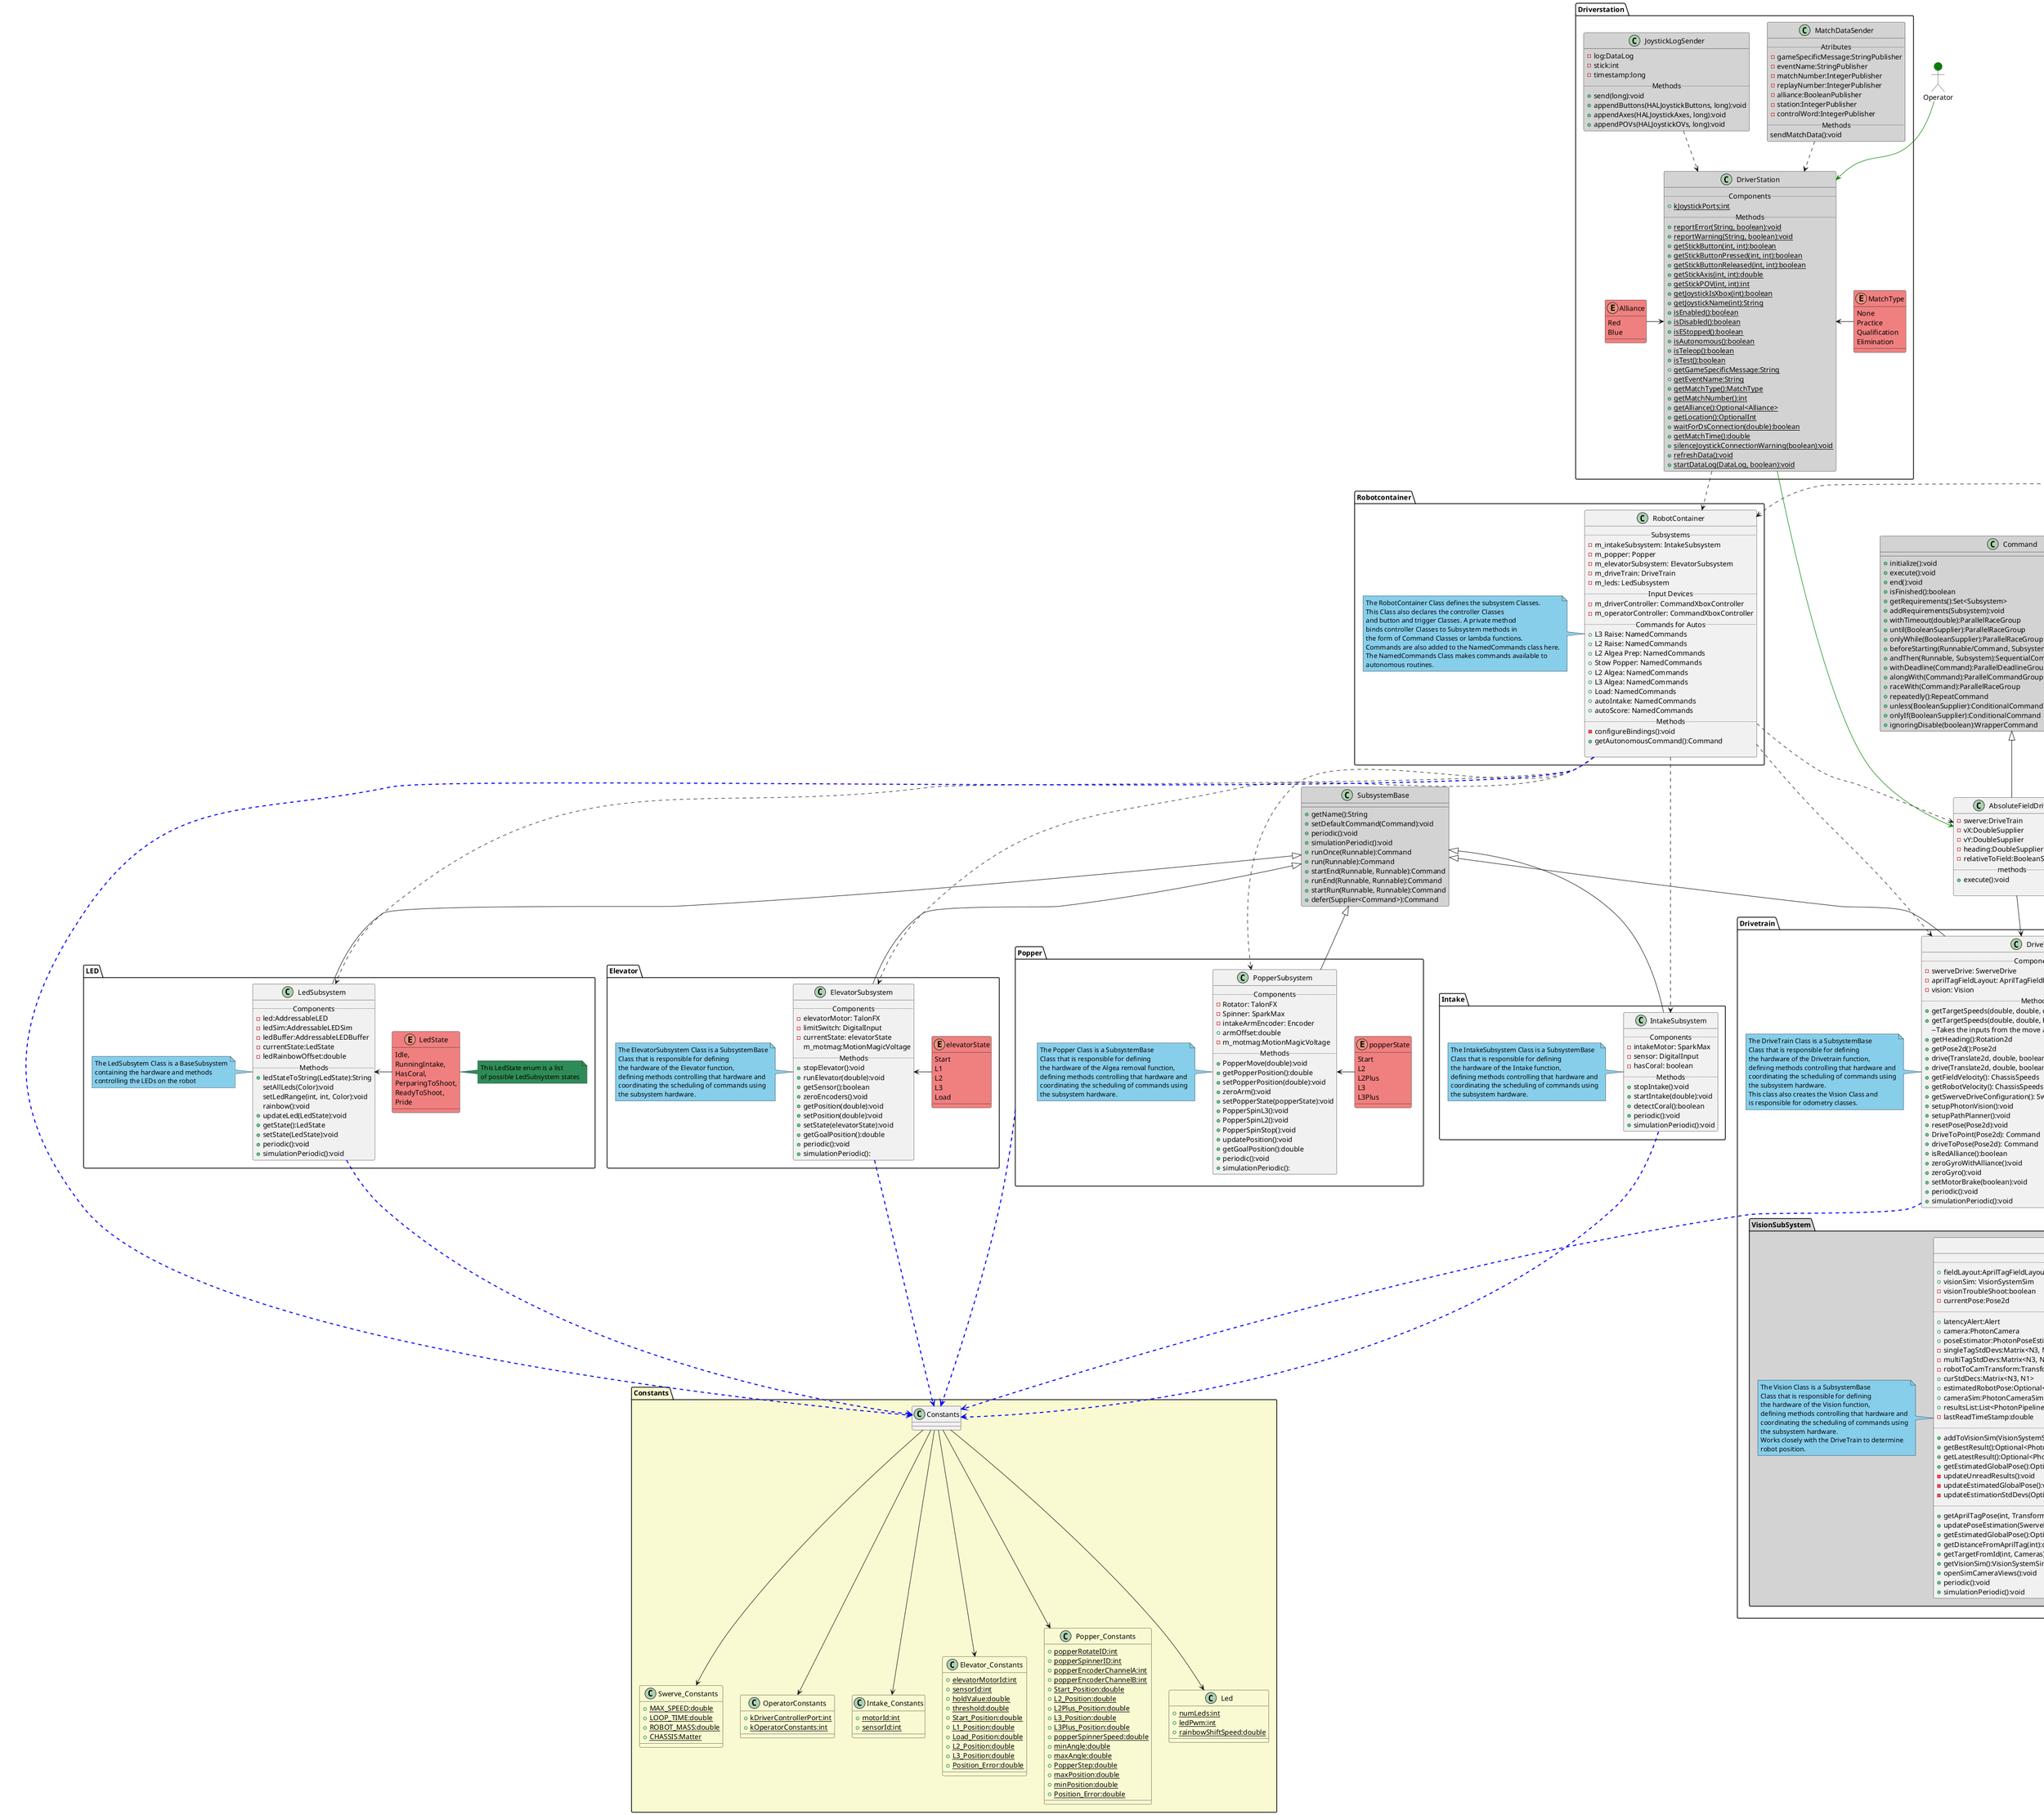 @startuml
allowmixing
package Main_java {
    Class Main {
        +main(String... args)
    }

    note left of Main #SkyBlue
    Main is the
    starting Java Class
    end note
}
Class RobotBase #LightGray{
    -setupCameraServerShared()
    -setupMathShared()
    #RobotBase()
    +getRuntimeType()
    +isStimulation()
    +isReal()
    +isDisabled()
    +isEnabled()
    +isAutonomous()
    +isAutonomousEnabled()
    +isTest()
    +isTestEnabled()
    +isTeleop()
    +isTeleopEnabled()
    -runRobot()
}

Main -down-> RobotBase

note left of RobotBase #SkyBlue
    This Class provides 
    status updates 
    and the startRobot method,
    which creates a new Robot Class.
end note

Class Robot {
    ..Components..
    -m_robotContainer: RobotContainer  
}

Main -down-> Robot

note left of Robot #SkyBlue
    The Robot Class is
    a TimedRobot and is
    created in Main.
    Primary function is to 
    create the RobotContainer
    object and starting the 
    DataLogManager.
end note

package "TimedRobot" {
Class TimedRobot #LightGray{
    +startCompetition()
    +addPeriodic(Runnable callback, Time period, Time offset)
    ..IterativeRobotBase..
    +robotPeriodic():void
    +disabledInit():void
    +disabledPeriodic():void
    +disabledExit():void
    +autonomousInit():void
    +autonomousPeriodic():void
    +autonomousExit():void
    +teleopInit():void
    +teleopPeriodic():void
    +teleopExit():void
    +testInit():void
    +testPeriodic():void
    +testExit():void
    +simulationInit():void
    +simulationPeriodic():void
    +simulationExit():void

}
TimedRobot <|-- Robot
note right of TimedRobot #SkyBlue
    The TimedRobot Class is an extension
    of the IterativeRobotBase Class that
    contains many of the base robot functions.
end note
}

package Robotcontainer{
    Class RobotContainer{
        ..Subsystems..
        -m_intakeSubsystem: IntakeSubsystem
        -m_popper: Popper
        -m_elevatorSubsystem: ElevatorSubsystem
        -m_driveTrain: DriveTrain
        -m_leds: LedSubsystem
        ..Input Devices..
        -m_driverController: CommandXboxController
        -m_operatorController: CommandXboxController
        ..Commands for Autos..
        +L3 Raise: NamedCommands
        +L2 Raise: NamedCommands
        +L2 Algea Prep: NamedCommands
        +Stow Popper: NamedCommands
        +L2 Algea: NamedCommands
        +L3 Algea: NamedCommands
        +Load: NamedCommands
        +autoIntake: NamedCommands
        +autoScore: NamedCommands
        ..Methods..
        -configureBindings():void
        +getAutonomousCommand():Command

    }
    Robot -right-> RobotContainer #line.dashed

    note left of RobotContainer #SkyBlue
        The RobotContainer Class defines the subsystem Classes.
        This Class also declares the controller Classes 
        and button and trigger Classes. A private method
        binds controller Classes to Subsystem methods in
        the form of Command Classes or lambda functions. 
        Commands are also added to the NamedCommands class here.
        The NamedCommands Class makes commands available to 
        autonomous routines.
    end note
}
package Intake {
    Class IntakeSubsystem{
        ..Components..
        -intakeMotor: SparkMax
        -sensor: DigitalInput
        -hasCoral: boolean
        ..Methods..
        +stopIntake():void
        +startIntake(double):void
        +detectCoral():boolean
        +periodic():void
        +simulationPeriodic():void
    }
    RobotContainer -down-> IntakeSubsystem #line.dashed

    note left of IntakeSubsystem #SkyBlue
        The IntakeSubsystem Class is a SubsystemBase
        Class that is responsible for defining
        the hardware of the Intake function,
        defining methods controlling that hardware and
        coordinating the scheduling of commands using
        the subsystem hardware.
    end note
}
package Popper {
    Class PopperSubsystem{
        ..Components..
        -Rotator: TalonFX
        -Spinner: SparkMax
        -intakeArmEncoder: Encoder
        +armOffset:double
        -m_motmag:MotionMagicVoltage    
        ..Methods..
        +PopperMove(double):void
        +getPopperPosition():double
        +setPopperPosition(double):void
        +zeroArm():void
        +setPopperState(popperState):void
        +PopperSpinL3():void
        +PopperSpinL2():void
        +PopperSpinStop():void
        +updatePosition():void
        +getGoalPosition():double
        +periodic():void
        +simulationPeriodic():
    }
    RobotContainer -down-> PopperSubsystem #line.dashed

    enum popperState #LightCoral{
        Start
        L2
        L2Plus
        L3
        L3Plus
        }
    popperState -left-> PopperSubsystem

    note left of PopperSubsystem #SkyBlue
        The Popper Class is a SubsystemBase
        Class that is responsible for defining
        the hardware of the Algea removal function,
        defining methods controlling that hardware and
        coordinating the scheduling of commands using
        the subsystem hardware.
    end note
}


package Elevator {
    Class ElevatorSubsystem{
        ..Components..
        -elevatorMotor: TalonFX
        -limitSwitch: DigitalInput
        -currentState: elevatorState
        m_motmag:MotionMagicVoltage    
        ..Methods..
        +stopElevator():void
        +runElevator(double):void
        +getSensor():boolean
        +zeroEncoders():void
        +getPosition(double):void
        +setPosition(double):void
        +setState(elevatorState):void
        +getGoalPosition():double
        +periodic():void
        +simulationPeriodic():
    }

    RobotContainer -down-> ElevatorSubsystem #line.dashed

    enum elevatorState #LightCoral{
        Start
        L1
        L2
        L3
        Load
        }

    elevatorState -left-> ElevatorSubsystem

    note left of ElevatorSubsystem #SkyBlue
        The ElevatorSubsystem Class is a SubsystemBase
        Class that is responsible for defining
        the hardware of the Elevator function,
        defining methods controlling that hardware and
        coordinating the scheduling of commands using
        the subsystem hardware.
    end note
}

package Drivetrain {
    Class DriveTrain{
        ..Components..
        -swerveDrive: SwerveDrive
        -aprilTagFieldLayout: AprilTagFieldLayout
        -vision: Vision
        ..Methods..
        +getTargetSpeeds(double, double, double, double): ChassisSpeeds
        +getTargetSpeeds(double, double, Rotation2d): ChassisSpeeds
        --Takes the inputs from the move and rotate sticks.
        +getHeading():Rotation2d
        +getPose2d():Pose2d
        +drive(Translate2d, double, boolean, boolean):void
        +drive(Translate2d, double, boolean):void
        +getFieldVelocity(): ChassisSpeeds
        +getRobotVelocity(): ChassisSpeeds
        +getSwerveDriveConfiguration(): SwerveDriveConfiguration
        +setupPhotonVision():void
        +setupPathPlanner():void
        +resetPose(Pose2d):void
        +DriveToPoint(Pose2d): Command
        +driveToPose(Pose2d): Command
        +isRedAlliance():boolean
        +zeroGyroWithAlliance():void
        +zeroGyro():void
        +setMotorBrake(boolean):void
        +periodic():void
        +simulationPeriodic():void
    }

    RobotContainer -down-> DriveTrain #line.dashed

    note left of DriveTrain #SkyBlue
        The DriveTrain Class is a SubsystemBase
        Class that is responsible for defining
        the hardware of the Drivetrain function,
        defining methods controlling that hardware and
        coordinating the scheduling of commands using
        the subsystem hardware.
        This class also creates the Vision Class and 
        is responsible for odometry classes.
    end note

    package VisionSubSystem #LightGrey{
        Class Vision{
            ..Components..
            +fieldLayout:AprilTagFieldLayout
            +visionSim: VisionSystemSim
            -visionTroubleShoot:boolean
            -currentPose:Pose2d
            ..Camera Level Atributes..
            +latencyAlert:Alert
            +camera:PhotonCamera
            +poseEstimator:PhotonPoseEstimator
            -singleTagStdDevs:Matrix<N3, N1>
            -multiTagStdDevs:Matrix<N3, N1>
            -robotToCamTransform:Transform3d
            +curStdDecs:Matrix<N3, N1>
            +estimatedRobotPose:Optional<EstimatedRobotPose>
            +cameraSim:PhotonCameraSim
            +resultsList:List<PhotonPipelineResult>
            -lastReadTimeStamp:double
            ..Camera Level Methods..
            +addToVisionSim(VisionSystemSim):void
            +getBestResult():Optional<PhotonPipelineResult>
            +getLatestResult():Optional<PhotonPipelineResult>
            +getEstimatedGlobalPose():Optional<EstimatedRobotPose>
            -updateUnreadResults():void
            -updateEstimatedGlobalPose():void
            -updateEstimationStdDevs(Optional<EstimatedRobotPose>,List<PhotonTrackedTarget>):void
            ..Methods..
            +getAprilTagPose(int, Transform2d):Pose2d
            +updatePoseEstimation(SwerveDrive):void
            +getEstimatedGlobalPose():Optional<EstimatedRobotPose>
            +getDistanceFromAprilTag(int):double
            +getTargetFromId(int, Cameras):PhotonTrackedTarget
            +getVisionSim():VisionSystemSim
            +openSimCameraViews():void
            +periodic():void
            +simulationPeriodic():void
        }

        Vision <-up- DriveTrain #line.dashed

        note left of Vision #SkyBlue
            The Vision Class is a SubsystemBase
            Class that is responsible for defining
            the hardware of the Vision function,
            defining methods controlling that hardware and
            coordinating the scheduling of commands using
            the subsystem hardware.
            Works closely with the DriveTrain to determine 
            robot position.
        end note

        enum Cameras #LightCoral{
            FRONT_CAM
            REAR_CAM
        }
        Cameras -left-> Vision

        note right of Cameras #SeaGreen
            This enum includes Camera objects and
            is part of the Vision subsystem
        end note
    }
}

package LED {
    
    Class LedSubsystem{
        ..Components..
        -led:AddressableLED
        -ledSim:AddressableLEDSim
        -ledBuffer:AddressableLEDBuffer
        -currentState:LedState
        -ledRainbowOffset:double
        ..Methods..
        +ledStateToString(LedState):String
        setAllLeds(Color):void
        setLedRange(int, int, Color):void
        rainbow():void
        +updateLed(LedState):void
        +getState():LedState
        +setState(LedState):void
        +periodic():void
        +simulationPeriodic():void
    }
    RobotContainer -down-> LedSubsystem #line.dashed

    note left of LedSubsystem #SkyBlue
        The LedSubsytem Class is a BaseSubsystem
        containing the hardware and methods
        controlling the LEDs on the robot
    end note

    enum LedState #LightCoral{
        Idle,
        RunningIntake,
        HasCoral,
        PerparingToShoot,
        ReadyToShoot,
        Pride
    }
    LedState -left-> LedSubsystem

    note right of LedState #SeaGreen
        This LedState enum is a list
        of possible LedSubsystem states
    end note
}

Class SubsystemBase #LightGray{
    +getName():String
    +setDefaultCommand(Command):void
    +periodic():void
    +simulationPeriodic():void
    +runOnce(Runnable):Command
    +run(Runnable):Command
    +startEnd(Runnable, Runnable):Command
    +runEnd(Runnable, Runnable):Command
    +startRun(Runnable, Runnable):Command
    +defer(Supplier<Command>):Command
}
SubsystemBase <|-down- IntakeSubsystem
SubsystemBase <|-down- PopperSubsystem
SubsystemBase <|-down- ElevatorSubsystem
SubsystemBase <|-down- DriveTrain
SubsystemBase <|-down- LedSubsystem


package Driverstation {
    Class DriverStation #LightGray{
        ..Components..
        +{static}kJoystickPorts:int
        ..Methods..
        +{static}reportError(String, boolean):void
        +{static}reportWarning(String, boolean):void
        +{static}getStickButton(int, int):boolean
        +{static}getStickButtonPressed(int, int):boolean
        +{static}getStickButtonReleased(int, int):boolean
        +{static}getStickAxis(int, int):double
        +{static}getStickPOV(int, int):int
        +{static}getJoystickIsXbox(int):boolean
        +{static}getJoystickName(int):String
        +{static}isEnabled():boolean
        +{static}isDisabled():boolean
        +{static}isEStopped():boolean
        +{static}isAutonomous():boolean
        +{static}isTeleop():boolean
        +{static}isTest():boolean
        +{static}getGameSpecificMessage:String
        +{static}getEventName:String
        +{static}getMatchType():MatchType
        +{static}getMatchNumber():int
        +{static}getAlliance():Optional<Alliance>
        +{static}getLocation():OptionalInt
        +{static}waitForDsConnection(double):boolean
        +{static}getMatchTime():double
        +{static}silenceJoystickConnectionWarning(boolean):void
        +{static}refreshData():void
        +{static}startDataLog(DataLog, boolean):void
    }
    DriverStation --> RobotContainer #line.dashed

    Class MatchDataSender #LightGray{
        ..Atributes..
        -gameSpecificMessage:StringPublisher
        -eventName:StringPublisher
        -matchNumber:IntegerPublisher
        -replayNumber:IntegerPublisher
        -alliance:BooleanPublisher
        -station:IntegerPublisher
        -controlWord:IntegerPublisher
        ..Methods..
        sendMatchData():void
    }
    MatchDataSender --> DriverStation #line.dashed

    Class JoystickLogSender #LightGray{
        -log:DataLog
        -stick:int
        -timestamp:long
        ..Methods..
        +send(long):void
        +appendButtons(HALJoystickButtons, long):void
        +appendAxes(HALJoystickAxes, long):void
        +appendPOVs(HALJoystickOVs, long):void
    }
    JoystickLogSender --> DriverStation #line.dashed

    enum Alliance #LightCoral{
        Red
        Blue
    }
    Alliance -right-> DriverStation

    enum MatchType #LightCoral{
        None
        Practice
        Qualification
        Elimination
    }
    MatchType -left-> DriverStation
}
'These are Constant Sub-Objects
package Constants #LightGoldenRodYellow{

    Class Swerve_Constants #LightGoldenRodYellow{
        +{static}MAX_SPEED:double
        +{static}LOOP_TIME:double
        +{static}ROBOT_MASS:double
        +{static}CHASSIS:Matter
    }

    Class OperatorConstants #LightGoldenRodYellow{
        +{static}kDriverControllerPort:int
        +{static}kOperatorConstants:int
    }

    Class Intake_Constants #LightGoldenRodYellow{
        +{static}motorId:int
        +{static}sensorId:int
    }

    Class Elevator_Constants #LightGoldenRodYellow{
        +{static}elevatorMotorId:int
        +{static}sensorId:int
        +{static}holdValue:double
        +{static}threshold:double
        +{static}Start_Position:double
        +{static}L1_Position:double
        +{static}Load_Position:double
        +{static}L2_Position:double
        +{static}L3_Position:double
        +{static}Position_Error:double
    }

    Class Popper_Constants #LightGoldenRodYellow{
        +{static}popperRotateID:int
        +{static}popperSpinnerID:int
        +{static}popperEncoderChannelA:int
        +{static}popperEncoderChannelB:int
        +{static}Start_Position:double
        +{static}L2_Position:double
        +{static}L2Plus_Position:double
        +{static}L3_Position:double
        +{static}L3Plus_Position:double
        +{static}popperSpinnerSpeed:double
        +{static}minAngle:double
        +{static}maxAngle:double
        +{static}PopperStep:double
        +{static}maxPosition:double
        +{static}minPosition:double
        +{static}Position_Error:double
    }

    Class Led #LightGoldenRodYellow{
        +{static}numLeds:int
        +{static}ledPwm:int
        +{static}rainbowShiftSpeed:double
    }

    RobotContainer .[#Blue,thickness=2].> Constants 
    DriveTrain .[#Blue,thickness=2].> Constants 
    ElevatorSubsystem .[#Blue,thickness=2].> Constants 
    IntakeSubsystem .[#Blue,thickness=2].> Constants 
    LedSubsystem .[#Blue,thickness=2].> Constants 
    Popper .[#Blue,thickness=2].> Constants 

    Constants --> Swerve_Constants
    Constants --> OperatorConstants
    Constants --> Elevator_Constants
    Constants --> Popper_Constants
    Constants --> Intake_Constants 

    Constants --> Led
}

Class Command #LightGray{
    +initialize():void
    +execute():void
    +end():void
    +isFinished():boolean
    +getRequirements():Set<Subsystem>
    +addRequirements(Subsystem):void
    +withTimeout(double):ParallelRaceGroup
    +until(BooleanSupplier):ParallelRaceGroup
    +onlyWhile(BooleanSupplier):ParallelRaceGroup
    +beforeStarting(Runnable/Command, Subsystem):SequentialCommandGroup
    +andThen(Runnable, Subsystem):SequentialCommandGroup
    +withDeadline(Command):ParallelDeadlineGroup
    +alongWith(Command):ParallelCommandGroup
    +raceWith(Command):ParallelRaceGroup
    +repeatedly():RepeatCommand
    +unless(BooleanSupplier):ConditionalCommand
    +onlyIf(BooleanSupplier):ConditionalCommand
    +ignoringDisable(boolean):WrapperCommand

}

Class CommandScheduler #LightGray{
    -{static}instance:CommandScheduler
    -m_scheduledCommands:Set<Command>
    -m_requirements:Map<SubSystem, Command>
    -m_activetButtonLoop:EventLoop
    ..Methods..
    -schedule(Command):void
    +run():void
    +registerSubsystem(Subsystem):void
    +setDefaultCommand(Subsystem, Command):void
    +getDefaultCommand(Subsystem):Command
    +cancel(Command):void

}

Robot --> CommandScheduler #line.dashed

note left of CommandScheduler #SkyBlue
    The CommandSchedule is responsible for
    collecting the actions from Commands.
    Either from Command objects or instant 
    commands. 
end note

Class AbsoluteFieldDrive{
    -swerve:DriveTrain
    -vX:DoubleSupplier
    -vY:DoubleSupplier
    -heading:DoubleSupplier
    -relativeToField:BooleanSupplier
    ..methods..
    +execute():void

}



actor Operator #Green

Operator -[#Green]-> DriverStation

AbsoluteFieldDrive -up-|> Command
RobotContainer --> AbsoluteFieldDrive #line.dashed
AbsoluteFieldDrive --> DriveTrain
DriverStation -[#Green]-> AbsoluteFieldDrive
AbsoluteFieldDrive -[#Green]-> CommandScheduler
note right of AbsoluteFieldDrive #SkyBlue
    The AbsoluteFieldDrive Class 
    is a Command Class that requires
    a subsystem.
end note



@enduml